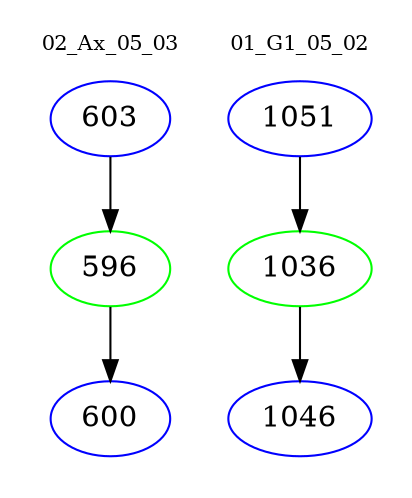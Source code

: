 digraph{
subgraph cluster_0 {
color = white
label = "02_Ax_05_03";
fontsize=10;
T0_603 [label="603", color="blue"]
T0_603 -> T0_596 [color="black"]
T0_596 [label="596", color="green"]
T0_596 -> T0_600 [color="black"]
T0_600 [label="600", color="blue"]
}
subgraph cluster_1 {
color = white
label = "01_G1_05_02";
fontsize=10;
T1_1051 [label="1051", color="blue"]
T1_1051 -> T1_1036 [color="black"]
T1_1036 [label="1036", color="green"]
T1_1036 -> T1_1046 [color="black"]
T1_1046 [label="1046", color="blue"]
}
}
